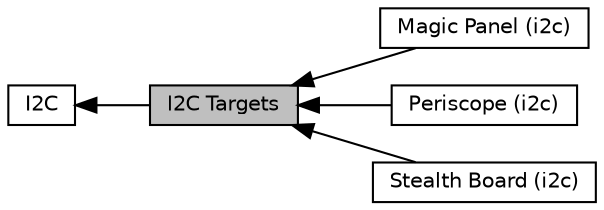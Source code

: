 digraph "I2C Targets"
{
  edge [fontname="Helvetica",fontsize="10",labelfontname="Helvetica",labelfontsize="10"];
  node [fontname="Helvetica",fontsize="10",shape=box];
  rankdir=LR;
  Node2 [label="I2C",height=0.2,width=0.4,color="black", fillcolor="white", style="filled",URL="$group__I2C.html",tooltip="I2C."];
  Node1 [label="I2C Targets",height=0.2,width=0.4,color="black", fillcolor="grey75", style="filled", fontcolor="black",tooltip="I2C Targets."];
  Node3 [label="Magic Panel (i2c)",height=0.2,width=0.4,color="black", fillcolor="white", style="filled",URL="$group__MagicPanelI2C.html",tooltip="Control ia-parts Magic Panel via i2c."];
  Node4 [label="Periscope (i2c)",height=0.2,width=0.4,color="black", fillcolor="white", style="filled",URL="$group__PeriscopeI2C.html",tooltip="Control ia-parts Periscope via i2c."];
  Node5 [label="Stealth Board (i2c)",height=0.2,width=0.4,color="black", fillcolor="white", style="filled",URL="$group__StealthBoardI2C.html",tooltip="Control SureRobotics Stealth Board via i2c."];
  Node2->Node1 [shape=plaintext, dir="back", style="solid"];
  Node1->Node3 [shape=plaintext, dir="back", style="solid"];
  Node1->Node4 [shape=plaintext, dir="back", style="solid"];
  Node1->Node5 [shape=plaintext, dir="back", style="solid"];
}
